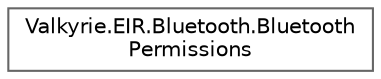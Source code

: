 digraph "Graphical Class Hierarchy"
{
 // LATEX_PDF_SIZE
  bgcolor="transparent";
  edge [fontname=Helvetica,fontsize=10,labelfontname=Helvetica,labelfontsize=10];
  node [fontname=Helvetica,fontsize=10,shape=box,height=0.2,width=0.4];
  rankdir="LR";
  Node0 [id="Node000000",label="Valkyrie.EIR.Bluetooth.Bluetooth\lPermissions",height=0.2,width=0.4,color="grey40", fillcolor="white", style="filled",URL="$d0/dc5/class_valkyrie_1_1_e_i_r_1_1_bluetooth_1_1_bluetooth_permissions.html",tooltip=" "];
}
